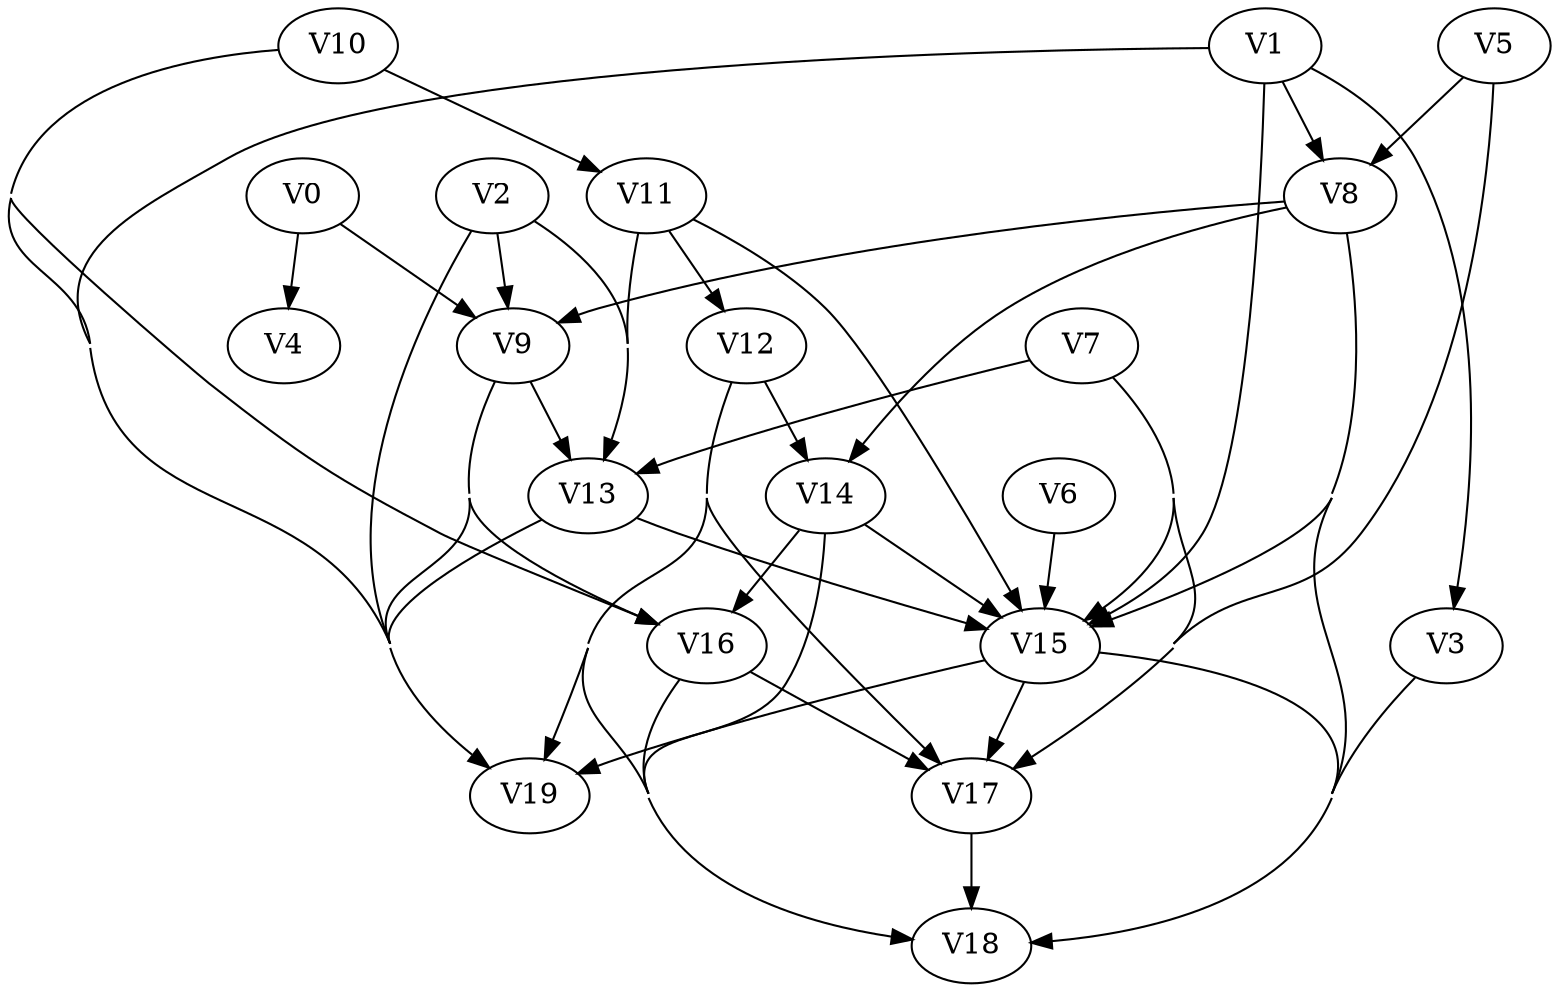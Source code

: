 strict digraph my_dotgraph {
concentrate=True;
V0;
V1;
V2;
V3;
V4;
V5;
V6;
V7;
V8;
V9;
V10;
V11;
V12;
V13;
V14;
V15;
V16;
V17;
V18;
V19;
V0 -> V4;
V0 -> V9;
V1 -> V3;
V1 -> V8;
V1 -> V15;
V1 -> V19;
V2 -> V9;
V2 -> V13;
V2 -> V19;
V3 -> V18;
V5 -> V8;
V5 -> V17;
V6 -> V15;
V7 -> V13;
V7 -> V15;
V7 -> V17;
V8 -> V9;
V8 -> V14;
V8 -> V15;
V8 -> V18;
V9 -> V13;
V9 -> V16;
V9 -> V19;
V10 -> V11;
V10 -> V16;
V10 -> V19;
V11 -> V12;
V11 -> V13;
V11 -> V15;
V12 -> V14;
V12 -> V17;
V12 -> V18;
V12 -> V19;
V13 -> V15;
V13 -> V19;
V14 -> V15;
V14 -> V16;
V14 -> V18;
V15 -> V17;
V15 -> V18;
V15 -> V19;
V16 -> V17;
V16 -> V18;
V17 -> V18;
}